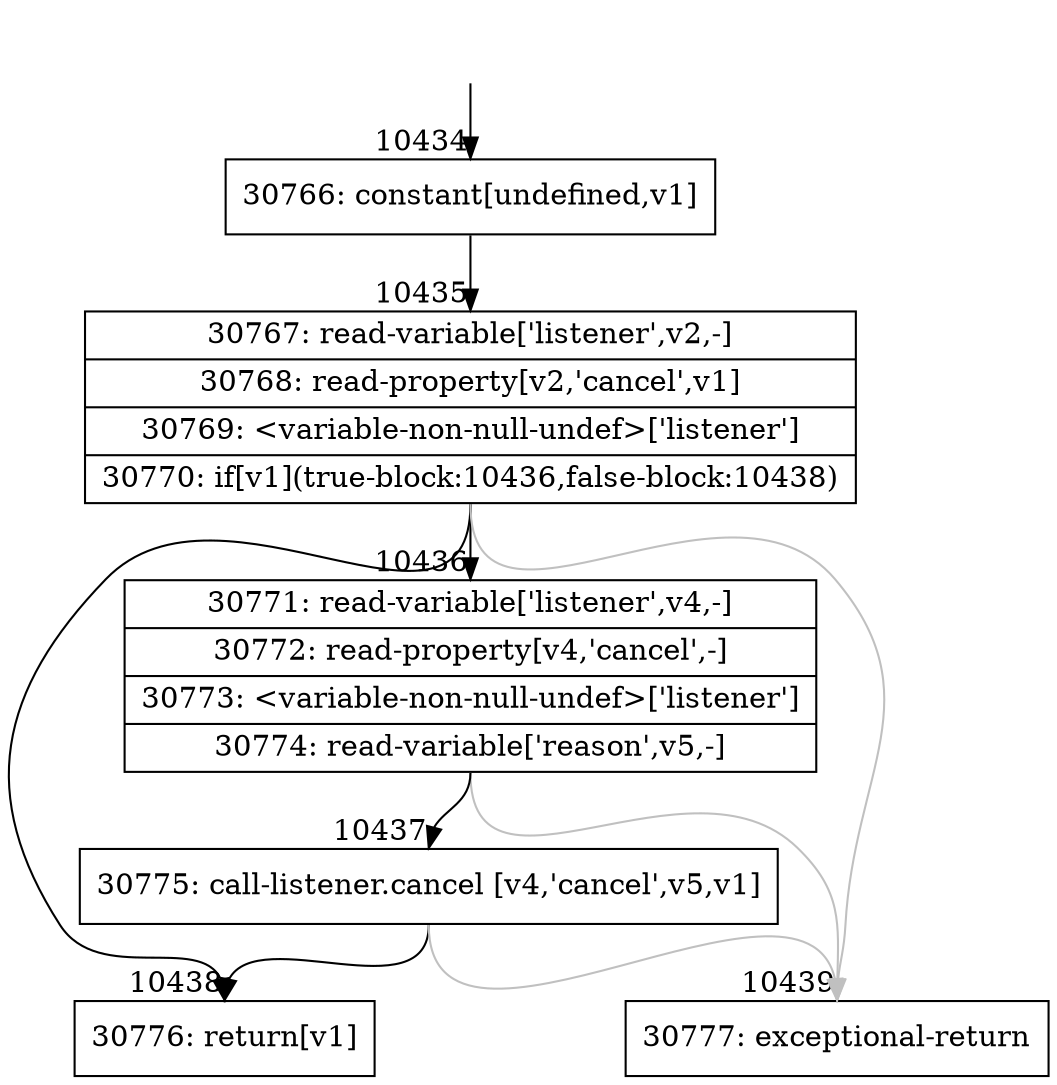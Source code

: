 digraph {
rankdir="TD"
BB_entry759[shape=none,label=""];
BB_entry759 -> BB10434 [tailport=s, headport=n, headlabel="    10434"]
BB10434 [shape=record label="{30766: constant[undefined,v1]}" ] 
BB10434 -> BB10435 [tailport=s, headport=n, headlabel="      10435"]
BB10435 [shape=record label="{30767: read-variable['listener',v2,-]|30768: read-property[v2,'cancel',v1]|30769: \<variable-non-null-undef\>['listener']|30770: if[v1](true-block:10436,false-block:10438)}" ] 
BB10435 -> BB10438 [tailport=s, headport=n, headlabel="      10438"]
BB10435 -> BB10436 [tailport=s, headport=n, headlabel="      10436"]
BB10435 -> BB10439 [tailport=s, headport=n, color=gray, headlabel="      10439"]
BB10436 [shape=record label="{30771: read-variable['listener',v4,-]|30772: read-property[v4,'cancel',-]|30773: \<variable-non-null-undef\>['listener']|30774: read-variable['reason',v5,-]}" ] 
BB10436 -> BB10437 [tailport=s, headport=n, headlabel="      10437"]
BB10436 -> BB10439 [tailport=s, headport=n, color=gray]
BB10437 [shape=record label="{30775: call-listener.cancel [v4,'cancel',v5,v1]}" ] 
BB10437 -> BB10438 [tailport=s, headport=n]
BB10437 -> BB10439 [tailport=s, headport=n, color=gray]
BB10438 [shape=record label="{30776: return[v1]}" ] 
BB10439 [shape=record label="{30777: exceptional-return}" ] 
//#$~ 14718
}
